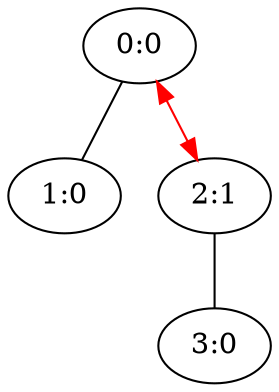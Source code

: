 // network test graph
digraph
{
	0 [label="0:0"]
	1 [label="1:0"]
	2 [label="2:1"]
	3 [label="3:0"]
	0 -> 1 [dir=none]
	0 -> 2 [dir=both,color=red]
	2 -> 3 [dir=none]
}